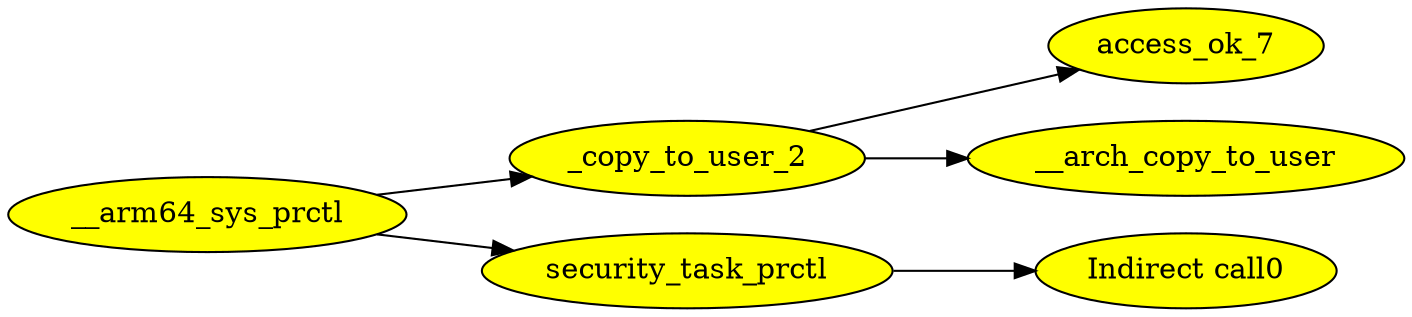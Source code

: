digraph G {
rankdir=LR; node [style=filled fillcolor=yellow]
"__arm64_sys_prctl"->"_copy_to_user_2" [ edgeid = "1"]; 
"_copy_to_user_2"->"access_ok_7" [ edgeid = "2"]; 
"_copy_to_user_2"->"__arch_copy_to_user" [ edgeid = "3"]; 
"__arm64_sys_prctl"->"security_task_prctl" [ edgeid = "4"]; 
"security_task_prctl"->"Indirect call0" [ edgeid = "5"]; 
}

